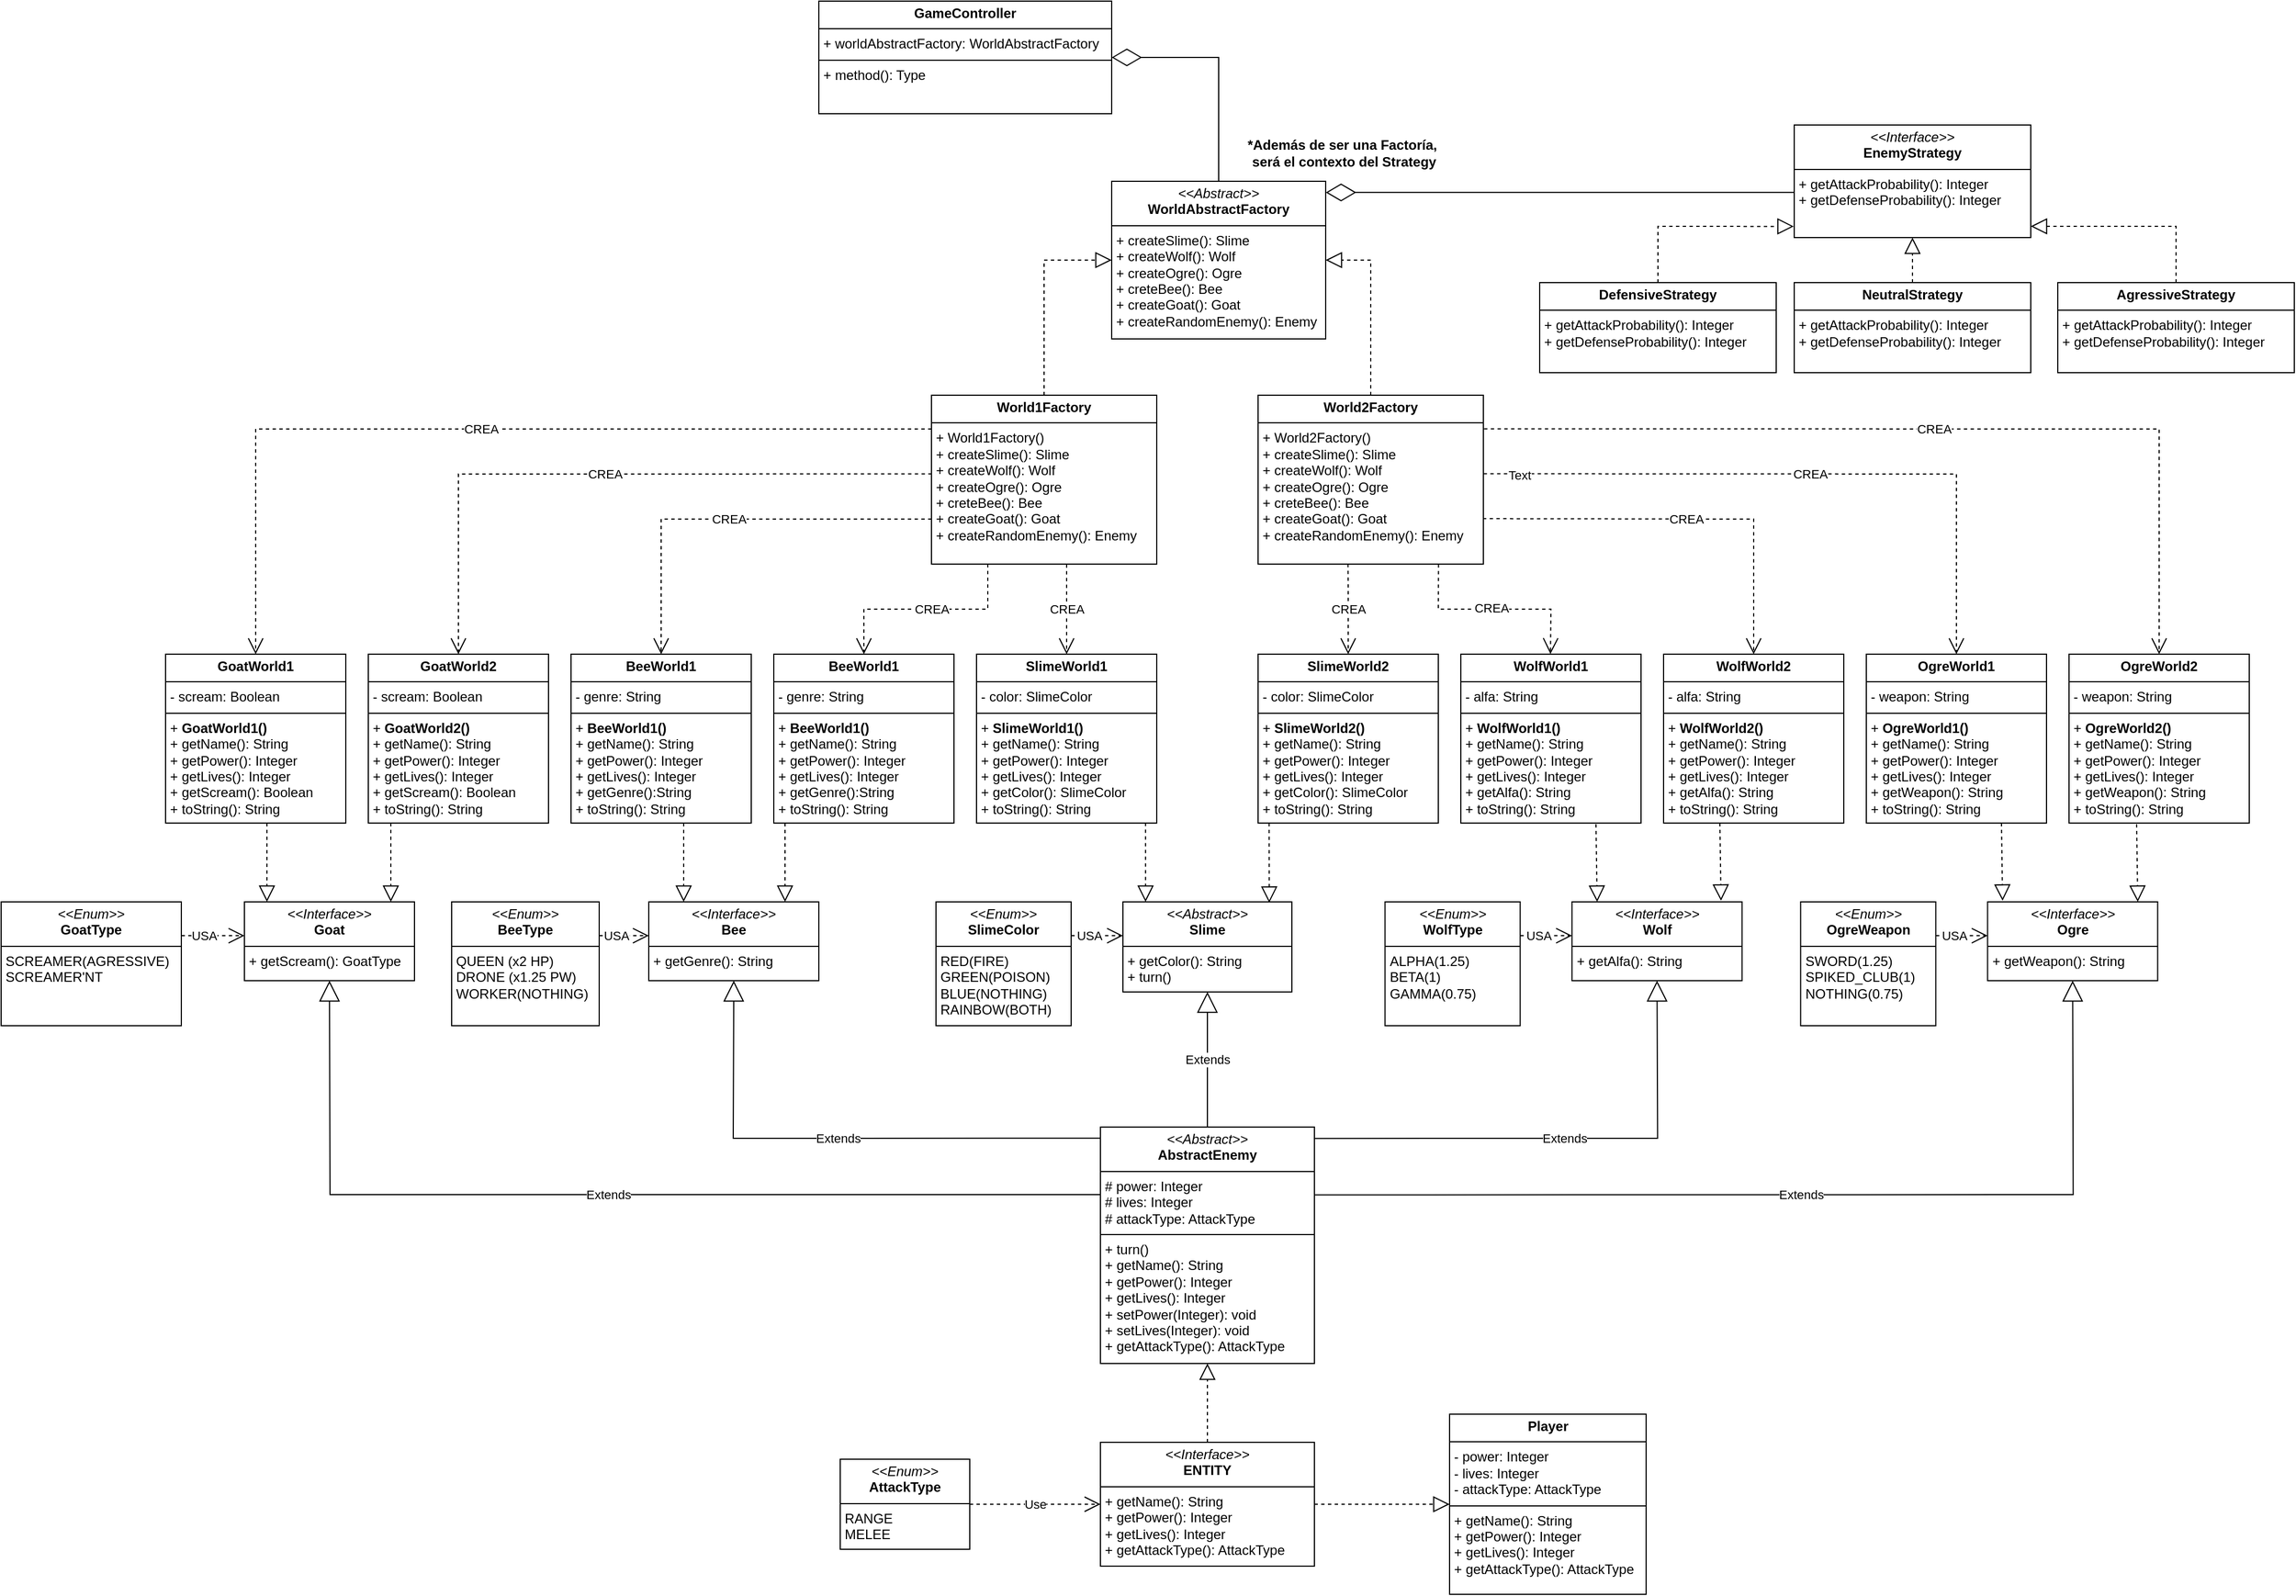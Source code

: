 <mxfile version="24.2.7" type="device">
  <diagram id="C5RBs43oDa-KdzZeNtuy" name="Page-1">
    <mxGraphModel dx="3217" dy="1287" grid="1" gridSize="10" guides="1" tooltips="1" connect="1" arrows="1" fold="1" page="1" pageScale="1" pageWidth="827" pageHeight="1169" background="#ffffff" math="0" shadow="0">
      <root>
        <mxCell id="WIyWlLk6GJQsqaUBKTNV-0" />
        <mxCell id="WIyWlLk6GJQsqaUBKTNV-1" parent="WIyWlLk6GJQsqaUBKTNV-0" />
        <mxCell id="h7VzVAKM7qoOcqU1yWMS-0" value="&lt;p style=&quot;margin:0px;margin-top:4px;text-align:center;&quot;&gt;&lt;b&gt;GameController&lt;/b&gt;&lt;/p&gt;&lt;hr size=&quot;1&quot; style=&quot;border-style:solid;&quot;&gt;&lt;p style=&quot;margin:0px;margin-left:4px;&quot;&gt;+ worldAbstractFactory: WorldAbstractFactory&lt;/p&gt;&lt;hr size=&quot;1&quot; style=&quot;border-style:solid;&quot;&gt;&lt;p style=&quot;margin:0px;margin-left:4px;&quot;&gt;+ method(): Type&lt;/p&gt;" style="verticalAlign=top;align=left;overflow=fill;html=1;whiteSpace=wrap;rounded=0;" parent="WIyWlLk6GJQsqaUBKTNV-1" vertex="1">
          <mxGeometry x="-74" y="110" width="260" height="100" as="geometry" />
        </mxCell>
        <mxCell id="h7VzVAKM7qoOcqU1yWMS-2" value="&lt;p style=&quot;margin:0px;margin-top:4px;text-align:center;&quot;&gt;&lt;i&gt;&amp;lt;&amp;lt;Abstract&amp;gt;&amp;gt;&lt;/i&gt;&lt;br&gt;&lt;b&gt;WorldAbstractFactory&lt;/b&gt;&lt;/p&gt;&lt;hr size=&quot;1&quot; style=&quot;border-style:solid;&quot;&gt;&lt;p style=&quot;margin:0px;margin-left:4px;&quot;&gt;&lt;/p&gt;&lt;p style=&quot;margin: 0px 0px 0px 4px;&quot;&gt;+ createSlime(): Slime&lt;/p&gt;&lt;p style=&quot;margin: 0px 0px 0px 4px;&quot;&gt;+ createWolf(): Wolf&lt;/p&gt;&lt;p style=&quot;margin: 0px 0px 0px 4px;&quot;&gt;+ createOgre(): Ogre&lt;/p&gt;&lt;p style=&quot;margin: 0px 0px 0px 4px;&quot;&gt;+ creteBee(): Bee&lt;/p&gt;&lt;p style=&quot;margin: 0px 0px 0px 4px;&quot;&gt;+ createGoat(): Goat&lt;br&gt;&lt;/p&gt;&lt;p style=&quot;margin: 0px 0px 0px 4px;&quot;&gt;+ createRandomEnemy(): Enemy&lt;/p&gt;" style="verticalAlign=top;align=left;overflow=fill;html=1;whiteSpace=wrap;rounded=0;" parent="WIyWlLk6GJQsqaUBKTNV-1" vertex="1">
          <mxGeometry x="186" y="270" width="190" height="140" as="geometry" />
        </mxCell>
        <mxCell id="h7VzVAKM7qoOcqU1yWMS-4" value="" style="endArrow=diamondThin;endFill=0;endSize=24;html=1;rounded=0;entryX=1;entryY=0.5;entryDx=0;entryDy=0;exitX=0.5;exitY=0;exitDx=0;exitDy=0;" parent="WIyWlLk6GJQsqaUBKTNV-1" source="h7VzVAKM7qoOcqU1yWMS-2" target="h7VzVAKM7qoOcqU1yWMS-0" edge="1">
          <mxGeometry width="160" relative="1" as="geometry">
            <mxPoint x="296" y="280" as="sourcePoint" />
            <mxPoint x="385" y="180" as="targetPoint" />
            <Array as="points">
              <mxPoint x="281" y="160" />
            </Array>
          </mxGeometry>
        </mxCell>
        <mxCell id="h7VzVAKM7qoOcqU1yWMS-5" value="&lt;p style=&quot;margin:0px;margin-top:4px;text-align:center;&quot;&gt;&lt;b&gt;World1Factory&lt;/b&gt;&lt;/p&gt;&lt;hr size=&quot;1&quot; style=&quot;border-style:solid;&quot;&gt;&lt;p style=&quot;margin:0px;margin-left:4px;&quot;&gt;&lt;/p&gt;&lt;p style=&quot;margin:0px;margin-left:4px;&quot;&gt;+ World1Factory()&lt;br&gt;&lt;/p&gt;&lt;p style=&quot;margin:0px;margin-left:4px;&quot;&gt;+ createSlime(): Slime&lt;/p&gt;&lt;p style=&quot;margin:0px;margin-left:4px;&quot;&gt;+ createWolf(): Wolf&lt;/p&gt;&lt;p style=&quot;margin:0px;margin-left:4px;&quot;&gt;+ createOgre(): Ogre&lt;/p&gt;&lt;p style=&quot;margin:0px;margin-left:4px;&quot;&gt;+ creteBee(): Bee&lt;/p&gt;&lt;p style=&quot;margin:0px;margin-left:4px;&quot;&gt;+ createGoat(): Goat&lt;br&gt;&lt;/p&gt;&lt;p style=&quot;margin:0px;margin-left:4px;&quot;&gt;+ createRandomEnemy(): Enemy&lt;/p&gt;" style="verticalAlign=top;align=left;overflow=fill;html=1;whiteSpace=wrap;rounded=0;" parent="WIyWlLk6GJQsqaUBKTNV-1" vertex="1">
          <mxGeometry x="26" y="460" width="200" height="150" as="geometry" />
        </mxCell>
        <mxCell id="h7VzVAKM7qoOcqU1yWMS-7" value="" style="endArrow=block;dashed=1;endFill=0;endSize=12;html=1;rounded=0;entryX=0;entryY=0.5;entryDx=0;entryDy=0;exitX=0.5;exitY=0;exitDx=0;exitDy=0;" parent="WIyWlLk6GJQsqaUBKTNV-1" source="h7VzVAKM7qoOcqU1yWMS-5" target="h7VzVAKM7qoOcqU1yWMS-2" edge="1">
          <mxGeometry width="160" relative="1" as="geometry">
            <mxPoint x="126" y="430" as="sourcePoint" />
            <mxPoint x="166" y="460" as="targetPoint" />
            <Array as="points">
              <mxPoint x="126" y="340" />
            </Array>
          </mxGeometry>
        </mxCell>
        <mxCell id="h7VzVAKM7qoOcqU1yWMS-8" value="" style="endArrow=block;dashed=1;endFill=0;endSize=12;html=1;rounded=0;entryX=1;entryY=0.5;entryDx=0;entryDy=0;exitX=0.5;exitY=0;exitDx=0;exitDy=0;" parent="WIyWlLk6GJQsqaUBKTNV-1" source="h7VzVAKM7qoOcqU1yWMS-9" target="h7VzVAKM7qoOcqU1yWMS-2" edge="1">
          <mxGeometry width="160" relative="1" as="geometry">
            <mxPoint x="416" y="430" as="sourcePoint" />
            <mxPoint x="466" y="330" as="targetPoint" />
            <Array as="points">
              <mxPoint x="416" y="340" />
            </Array>
          </mxGeometry>
        </mxCell>
        <mxCell id="h7VzVAKM7qoOcqU1yWMS-9" value="&lt;p style=&quot;margin:0px;margin-top:4px;text-align:center;&quot;&gt;&lt;b&gt;World2Factory&lt;/b&gt;&lt;/p&gt;&lt;hr size=&quot;1&quot; style=&quot;border-style:solid;&quot;&gt;&lt;p style=&quot;margin:0px;margin-left:4px;&quot;&gt;&lt;/p&gt;&lt;p style=&quot;margin:0px;margin-left:4px;&quot;&gt;+ World2Factory()&lt;br&gt;&lt;/p&gt;&lt;p style=&quot;margin:0px;margin-left:4px;&quot;&gt;+ createSlime(): Slime&lt;/p&gt;&lt;p style=&quot;margin:0px;margin-left:4px;&quot;&gt;+ createWolf(): Wolf&lt;/p&gt;&lt;p style=&quot;margin:0px;margin-left:4px;&quot;&gt;+ createOgre(): Ogre&lt;/p&gt;&lt;p style=&quot;margin:0px;margin-left:4px;&quot;&gt;+ creteBee(): Bee&lt;/p&gt;&lt;p style=&quot;margin:0px;margin-left:4px;&quot;&gt;+ createGoat(): Goat&lt;br&gt;&lt;/p&gt;&lt;p style=&quot;margin:0px;margin-left:4px;&quot;&gt;+ createRandomEnemy(): Enemy&lt;/p&gt;" style="verticalAlign=top;align=left;overflow=fill;html=1;whiteSpace=wrap;rounded=0;" parent="WIyWlLk6GJQsqaUBKTNV-1" vertex="1">
          <mxGeometry x="316" y="460" width="200" height="150" as="geometry" />
        </mxCell>
        <mxCell id="h7VzVAKM7qoOcqU1yWMS-10" value="" style="endArrow=open;endSize=12;dashed=1;html=1;rounded=0;exitX=0.6;exitY=1.002;exitDx=0;exitDy=0;entryX=0.5;entryY=0;entryDx=0;entryDy=0;exitPerimeter=0;" parent="WIyWlLk6GJQsqaUBKTNV-1" source="h7VzVAKM7qoOcqU1yWMS-5" target="h7VzVAKM7qoOcqU1yWMS-25" edge="1">
          <mxGeometry width="160" relative="1" as="geometry">
            <mxPoint x="140" y="700" as="sourcePoint" />
            <mxPoint x="186.0" y="700" as="targetPoint" />
            <Array as="points">
              <mxPoint x="146" y="650" />
              <mxPoint x="146" y="670" />
            </Array>
          </mxGeometry>
        </mxCell>
        <mxCell id="h7VzVAKM7qoOcqU1yWMS-45" value="CREA" style="edgeLabel;html=1;align=center;verticalAlign=middle;resizable=0;points=[];rounded=0;" parent="h7VzVAKM7qoOcqU1yWMS-10" vertex="1" connectable="0">
          <mxGeometry x="-0.038" y="1" relative="1" as="geometry">
            <mxPoint x="-1" y="1" as="offset" />
          </mxGeometry>
        </mxCell>
        <mxCell id="h7VzVAKM7qoOcqU1yWMS-11" value="*Además de ser una Factoría,&amp;nbsp;&lt;div&gt;será el contexto del Strategy&lt;/div&gt;" style="text;align=center;fontStyle=1;verticalAlign=middle;spacingLeft=3;spacingRight=3;strokeColor=none;rotatable=0;points=[[0,0.5],[1,0.5]];portConstraint=eastwest;html=1;rounded=0;" parent="WIyWlLk6GJQsqaUBKTNV-1" vertex="1">
          <mxGeometry x="327" y="230" width="130" height="30" as="geometry" />
        </mxCell>
        <mxCell id="h7VzVAKM7qoOcqU1yWMS-12" value="" style="endArrow=open;endSize=12;dashed=1;html=1;rounded=0;exitX=0.399;exitY=0.999;exitDx=0;exitDy=0;entryX=0.5;entryY=0;entryDx=0;entryDy=0;exitPerimeter=0;" parent="WIyWlLk6GJQsqaUBKTNV-1" source="h7VzVAKM7qoOcqU1yWMS-9" target="h7VzVAKM7qoOcqU1yWMS-26" edge="1">
          <mxGeometry width="160" relative="1" as="geometry">
            <mxPoint x="436" y="640" as="sourcePoint" />
            <mxPoint x="376.0" y="700" as="targetPoint" />
            <Array as="points">
              <mxPoint x="396" y="630" />
              <mxPoint x="396" y="650" />
            </Array>
          </mxGeometry>
        </mxCell>
        <mxCell id="RkuZWBZad0J67WNa_hbr-6" value="CREA" style="edgeLabel;html=1;align=center;verticalAlign=middle;resizable=0;points=[];rounded=0;" parent="h7VzVAKM7qoOcqU1yWMS-12" vertex="1" connectable="0">
          <mxGeometry x="-0.447" y="-1" relative="1" as="geometry">
            <mxPoint x="1" y="18" as="offset" />
          </mxGeometry>
        </mxCell>
        <mxCell id="h7VzVAKM7qoOcqU1yWMS-18" value="&lt;p style=&quot;margin:0px;margin-top:4px;text-align:center;&quot;&gt;&lt;i&gt;&amp;lt;&amp;lt;Abstract&amp;gt;&amp;gt;&lt;/i&gt;&lt;br&gt;&lt;b&gt;Slime&lt;/b&gt;&lt;/p&gt;&lt;hr size=&quot;1&quot; style=&quot;border-style:solid;&quot;&gt;&lt;p style=&quot;margin:0px;margin-left:4px;&quot;&gt;&lt;/p&gt;&lt;p style=&quot;margin:0px;margin-left:4px;&quot;&gt;+ getColor(): String&lt;/p&gt;&lt;p style=&quot;margin:0px;margin-left:4px;&quot;&gt;+ turn()&lt;/p&gt;" style="verticalAlign=top;align=left;overflow=fill;html=1;whiteSpace=wrap;rounded=0;" parent="WIyWlLk6GJQsqaUBKTNV-1" vertex="1">
          <mxGeometry x="196" y="910" width="150" height="80" as="geometry" />
        </mxCell>
        <mxCell id="h7VzVAKM7qoOcqU1yWMS-19" value="&lt;p style=&quot;margin:0px;margin-top:4px;text-align:center;&quot;&gt;&lt;i&gt;&amp;lt;&amp;lt;Interface&amp;gt;&amp;gt;&lt;/i&gt;&lt;br&gt;&lt;b&gt;Wolf&lt;/b&gt;&lt;/p&gt;&lt;hr size=&quot;1&quot; style=&quot;border-style:solid;&quot;&gt;&lt;p style=&quot;margin:0px;margin-left:4px;&quot;&gt;&lt;/p&gt;&lt;p style=&quot;margin:0px;margin-left:4px;&quot;&gt;+ getAlfa(): String&lt;/p&gt;" style="verticalAlign=top;align=left;overflow=fill;html=1;whiteSpace=wrap;rounded=0;" parent="WIyWlLk6GJQsqaUBKTNV-1" vertex="1">
          <mxGeometry x="594.69" y="910" width="151" height="70" as="geometry" />
        </mxCell>
        <mxCell id="h7VzVAKM7qoOcqU1yWMS-20" value="&lt;p style=&quot;margin:0px;margin-top:4px;text-align:center;&quot;&gt;&lt;i&gt;&amp;lt;&amp;lt;Interface&amp;gt;&amp;gt;&lt;/i&gt;&lt;br&gt;&lt;b&gt;Ogre&lt;/b&gt;&lt;/p&gt;&lt;hr size=&quot;1&quot; style=&quot;border-style:solid;&quot;&gt;&lt;p style=&quot;margin:0px;margin-left:4px;&quot;&gt;&lt;/p&gt;&lt;p style=&quot;margin:0px;margin-left:4px;&quot;&gt;+ getWeapon(): String&lt;/p&gt;" style="verticalAlign=top;align=left;overflow=fill;html=1;whiteSpace=wrap;rounded=0;" parent="WIyWlLk6GJQsqaUBKTNV-1" vertex="1">
          <mxGeometry x="963.69" y="910" width="151" height="70" as="geometry" />
        </mxCell>
        <mxCell id="h7VzVAKM7qoOcqU1yWMS-21" value="&lt;p style=&quot;margin:0px;margin-top:4px;text-align:center;&quot;&gt;&lt;i&gt;&amp;lt;&amp;lt;Interface&amp;gt;&amp;gt;&lt;/i&gt;&lt;br&gt;&lt;b&gt;Bee&lt;/b&gt;&lt;/p&gt;&lt;hr size=&quot;1&quot; style=&quot;border-style:solid;&quot;&gt;&lt;p style=&quot;margin:0px;margin-left:4px;&quot;&gt;&lt;/p&gt;&lt;p style=&quot;margin:0px;margin-left:4px;&quot;&gt;+ getGenre(): String&lt;/p&gt;" style="verticalAlign=top;align=left;overflow=fill;html=1;whiteSpace=wrap;rounded=0;" parent="WIyWlLk6GJQsqaUBKTNV-1" vertex="1">
          <mxGeometry x="-225" y="910" width="151" height="70" as="geometry" />
        </mxCell>
        <mxCell id="h7VzVAKM7qoOcqU1yWMS-22" value="&lt;p style=&quot;margin:0px;margin-top:4px;text-align:center;&quot;&gt;&lt;i&gt;&amp;lt;&amp;lt;Interface&amp;gt;&amp;gt;&lt;/i&gt;&lt;br&gt;&lt;b&gt;Goat&lt;/b&gt;&lt;/p&gt;&lt;hr size=&quot;1&quot; style=&quot;border-style:solid;&quot;&gt;&lt;p style=&quot;margin:0px;margin-left:4px;&quot;&gt;&lt;/p&gt;&lt;p style=&quot;margin:0px;margin-left:4px;&quot;&gt;+ getScream(): GoatType&lt;/p&gt;" style="verticalAlign=top;align=left;overflow=fill;html=1;whiteSpace=wrap;rounded=0;" parent="WIyWlLk6GJQsqaUBKTNV-1" vertex="1">
          <mxGeometry x="-584" y="910" width="151" height="70" as="geometry" />
        </mxCell>
        <mxCell id="h7VzVAKM7qoOcqU1yWMS-25" value="&lt;p style=&quot;margin:0px;margin-top:4px;text-align:center;&quot;&gt;&lt;b&gt;SlimeWorld1&lt;/b&gt;&lt;/p&gt;&lt;hr size=&quot;1&quot; style=&quot;border-style:solid;&quot;&gt;&lt;p style=&quot;margin:0px;margin-left:4px;&quot;&gt;- color: SlimeColor&lt;/p&gt;&lt;hr size=&quot;1&quot; style=&quot;border-style:solid;&quot;&gt;&lt;p style=&quot;margin:0px;margin-left:4px;&quot;&gt;+&amp;nbsp;&lt;b style=&quot;background-color: initial; text-align: center;&quot;&gt;SlimeWorld1()&lt;/b&gt;&lt;/p&gt;&lt;p style=&quot;margin:0px;margin-left:4px;&quot;&gt;+ getName(): String&lt;/p&gt;&lt;p style=&quot;margin:0px;margin-left:4px;&quot;&gt;+ getPower(): Integer&lt;/p&gt;&lt;p style=&quot;margin:0px;margin-left:4px;&quot;&gt;+ getLives(): Integer&lt;/p&gt;&lt;p style=&quot;margin:0px;margin-left:4px;&quot;&gt;+ getColor(): SlimeColor&lt;/p&gt;&lt;p style=&quot;margin:0px;margin-left:4px;&quot;&gt;+ toString(): String&lt;/p&gt;" style="verticalAlign=top;align=left;overflow=fill;html=1;whiteSpace=wrap;rounded=0;" parent="WIyWlLk6GJQsqaUBKTNV-1" vertex="1">
          <mxGeometry x="66" y="690" width="160" height="150" as="geometry" />
        </mxCell>
        <mxCell id="h7VzVAKM7qoOcqU1yWMS-26" value="&lt;p style=&quot;margin:0px;margin-top:4px;text-align:center;&quot;&gt;&lt;b&gt;SlimeWorld2&lt;/b&gt;&lt;/p&gt;&lt;hr size=&quot;1&quot; style=&quot;border-style:solid;&quot;&gt;&lt;p style=&quot;margin:0px;margin-left:4px;&quot;&gt;- color: SlimeColor&lt;/p&gt;&lt;hr size=&quot;1&quot; style=&quot;border-style:solid;&quot;&gt;&lt;p style=&quot;margin:0px;margin-left:4px;&quot;&gt;+&amp;nbsp;&lt;b style=&quot;background-color: initial; text-align: center;&quot;&gt;SlimeWorld2()&lt;/b&gt;&lt;/p&gt;&lt;p style=&quot;margin:0px;margin-left:4px;&quot;&gt;+ getName(): String&lt;/p&gt;&lt;p style=&quot;margin:0px;margin-left:4px;&quot;&gt;+ getPower(): Integer&lt;/p&gt;&lt;p style=&quot;margin:0px;margin-left:4px;&quot;&gt;+ getLives(): Integer&lt;/p&gt;&lt;p style=&quot;margin:0px;margin-left:4px;&quot;&gt;+ getColor(): SlimeColor&lt;/p&gt;&lt;p style=&quot;margin:0px;margin-left:4px;&quot;&gt;+ toString(): String&lt;/p&gt;" style="verticalAlign=top;align=left;overflow=fill;html=1;whiteSpace=wrap;rounded=0;" parent="WIyWlLk6GJQsqaUBKTNV-1" vertex="1">
          <mxGeometry x="316" y="690" width="160" height="150" as="geometry" />
        </mxCell>
        <mxCell id="h7VzVAKM7qoOcqU1yWMS-30" value="&lt;p style=&quot;margin:0px;margin-top:4px;text-align:center;&quot;&gt;&lt;i&gt;&amp;lt;&amp;lt;Enum&amp;gt;&amp;gt;&lt;/i&gt;&lt;br&gt;&lt;b&gt;SlimeColor&lt;/b&gt;&lt;/p&gt;&lt;hr size=&quot;1&quot; style=&quot;border-style:solid;&quot;&gt;&lt;p style=&quot;margin:0px;margin-left:4px;&quot;&gt;RED(FIRE)&lt;/p&gt;&lt;p style=&quot;margin:0px;margin-left:4px;&quot;&gt;GREEN(POISON)&lt;/p&gt;&lt;p style=&quot;margin:0px;margin-left:4px;&quot;&gt;BLUE(NOTHING)&lt;/p&gt;&lt;p style=&quot;margin:0px;margin-left:4px;&quot;&gt;RAINBOW(BOTH)&lt;/p&gt;" style="verticalAlign=top;align=left;overflow=fill;html=1;whiteSpace=wrap;rounded=0;" parent="WIyWlLk6GJQsqaUBKTNV-1" vertex="1">
          <mxGeometry x="30" y="910" width="120" height="110" as="geometry" />
        </mxCell>
        <mxCell id="h7VzVAKM7qoOcqU1yWMS-31" value="&lt;p style=&quot;margin:0px;margin-top:4px;text-align:center;&quot;&gt;&lt;i&gt;&amp;lt;&amp;lt;Interface&amp;gt;&amp;gt;&lt;/i&gt;&lt;br&gt;&lt;b&gt;EnemyStrategy&lt;/b&gt;&lt;/p&gt;&lt;hr size=&quot;1&quot; style=&quot;border-style:solid;&quot;&gt;&lt;p style=&quot;margin:0px;margin-left:4px;&quot;&gt;&lt;span style=&quot;background-color: initial;&quot;&gt;+ getAttackProbability(): Integer&lt;/span&gt;&lt;/p&gt;&lt;p style=&quot;margin:0px;margin-left:4px;&quot;&gt;&lt;span style=&quot;background-color: initial;&quot;&gt;+ getDefenseProbability(): Integer&lt;/span&gt;&lt;/p&gt;" style="verticalAlign=top;align=left;overflow=fill;html=1;whiteSpace=wrap;rounded=0;" parent="WIyWlLk6GJQsqaUBKTNV-1" vertex="1">
          <mxGeometry x="792" y="220" width="210" height="100" as="geometry" />
        </mxCell>
        <mxCell id="h7VzVAKM7qoOcqU1yWMS-32" value="" style="endArrow=diamondThin;endFill=0;endSize=24;html=1;rounded=0;exitX=-0.002;exitY=0.599;exitDx=0;exitDy=0;entryX=1.001;entryY=0.071;entryDx=0;entryDy=0;entryPerimeter=0;exitPerimeter=0;" parent="WIyWlLk6GJQsqaUBKTNV-1" source="h7VzVAKM7qoOcqU1yWMS-31" target="h7VzVAKM7qoOcqU1yWMS-2" edge="1">
          <mxGeometry width="160" relative="1" as="geometry">
            <mxPoint x="6" y="460" as="sourcePoint" />
            <mxPoint x="456" y="300" as="targetPoint" />
          </mxGeometry>
        </mxCell>
        <mxCell id="h7VzVAKM7qoOcqU1yWMS-33" value="&lt;p style=&quot;margin:0px;margin-top:4px;text-align:center;&quot;&gt;&lt;b&gt;DefensiveStrategy&lt;/b&gt;&lt;/p&gt;&lt;hr size=&quot;1&quot; style=&quot;border-style:solid;&quot;&gt;&lt;p style=&quot;margin: 0px 0px 0px 4px;&quot;&gt;&lt;span style=&quot;background-color: initial;&quot;&gt;+ getAttackProbability(): Integer&lt;/span&gt;&lt;/p&gt;&lt;p style=&quot;margin: 0px 0px 0px 4px;&quot;&gt;&lt;span style=&quot;background-color: initial;&quot;&gt;+ getDefenseProbability(): Integer&lt;/span&gt;&lt;/p&gt;" style="verticalAlign=top;align=left;overflow=fill;html=1;whiteSpace=wrap;rounded=0;" parent="WIyWlLk6GJQsqaUBKTNV-1" vertex="1">
          <mxGeometry x="566" y="360" width="210" height="80" as="geometry" />
        </mxCell>
        <mxCell id="h7VzVAKM7qoOcqU1yWMS-34" value="&lt;p style=&quot;margin:0px;margin-top:4px;text-align:center;&quot;&gt;&lt;b&gt;NeutralStrategy&lt;/b&gt;&lt;/p&gt;&lt;hr size=&quot;1&quot; style=&quot;border-style:solid;&quot;&gt;&lt;p style=&quot;margin: 0px 0px 0px 4px;&quot;&gt;&lt;span style=&quot;background-color: initial;&quot;&gt;+ getAttackProbability(): Integer&lt;/span&gt;&lt;/p&gt;&lt;p style=&quot;margin: 0px 0px 0px 4px;&quot;&gt;&lt;span style=&quot;background-color: initial;&quot;&gt;+ getDefenseProbability(): Integer&lt;/span&gt;&lt;/p&gt;" style="verticalAlign=top;align=left;overflow=fill;html=1;whiteSpace=wrap;rounded=0;" parent="WIyWlLk6GJQsqaUBKTNV-1" vertex="1">
          <mxGeometry x="792" y="360" width="210" height="80" as="geometry" />
        </mxCell>
        <mxCell id="h7VzVAKM7qoOcqU1yWMS-35" value="&lt;p style=&quot;margin:0px;margin-top:4px;text-align:center;&quot;&gt;&lt;b&gt;AgressiveStrategy&lt;/b&gt;&lt;/p&gt;&lt;hr size=&quot;1&quot; style=&quot;border-style:solid;&quot;&gt;&lt;p style=&quot;margin: 0px 0px 0px 4px;&quot;&gt;&lt;span style=&quot;background-color: initial;&quot;&gt;+ getAttackProbability(): Integer&lt;/span&gt;&lt;/p&gt;&lt;p style=&quot;margin: 0px 0px 0px 4px;&quot;&gt;&lt;span style=&quot;background-color: initial;&quot;&gt;+ getDefenseProbability(): Integer&lt;/span&gt;&lt;/p&gt;" style="verticalAlign=top;align=left;overflow=fill;html=1;whiteSpace=wrap;rounded=0;" parent="WIyWlLk6GJQsqaUBKTNV-1" vertex="1">
          <mxGeometry x="1026" y="360" width="210" height="80" as="geometry" />
        </mxCell>
        <mxCell id="h7VzVAKM7qoOcqU1yWMS-36" value="" style="endArrow=block;dashed=1;endFill=0;endSize=12;html=1;rounded=0;entryX=-0.002;entryY=0.901;entryDx=0;entryDy=0;exitX=0.5;exitY=0;exitDx=0;exitDy=0;entryPerimeter=0;" parent="WIyWlLk6GJQsqaUBKTNV-1" source="h7VzVAKM7qoOcqU1yWMS-33" target="h7VzVAKM7qoOcqU1yWMS-31" edge="1">
          <mxGeometry width="160" relative="1" as="geometry">
            <mxPoint x="456" y="500" as="sourcePoint" />
            <mxPoint x="616" y="500" as="targetPoint" />
            <Array as="points">
              <mxPoint x="671" y="310" />
            </Array>
          </mxGeometry>
        </mxCell>
        <mxCell id="h7VzVAKM7qoOcqU1yWMS-37" value="" style="endArrow=block;dashed=1;endFill=0;endSize=12;html=1;rounded=0;entryX=1;entryY=0.9;entryDx=0;entryDy=0;exitX=0.5;exitY=0;exitDx=0;exitDy=0;entryPerimeter=0;" parent="WIyWlLk6GJQsqaUBKTNV-1" source="h7VzVAKM7qoOcqU1yWMS-35" target="h7VzVAKM7qoOcqU1yWMS-31" edge="1">
          <mxGeometry width="160" relative="1" as="geometry">
            <mxPoint x="1111" y="360" as="sourcePoint" />
            <mxPoint x="1216" y="270" as="targetPoint" />
            <Array as="points">
              <mxPoint x="1131" y="310" />
            </Array>
          </mxGeometry>
        </mxCell>
        <mxCell id="h7VzVAKM7qoOcqU1yWMS-38" value="" style="endArrow=block;dashed=1;endFill=0;endSize=12;html=1;rounded=0;exitX=0.5;exitY=0;exitDx=0;exitDy=0;entryX=0.5;entryY=1;entryDx=0;entryDy=0;" parent="WIyWlLk6GJQsqaUBKTNV-1" source="h7VzVAKM7qoOcqU1yWMS-34" target="h7VzVAKM7qoOcqU1yWMS-31" edge="1">
          <mxGeometry width="160" relative="1" as="geometry">
            <mxPoint x="546" y="600" as="sourcePoint" />
            <mxPoint x="896" y="320" as="targetPoint" />
          </mxGeometry>
        </mxCell>
        <mxCell id="h7VzVAKM7qoOcqU1yWMS-39" value="&lt;p style=&quot;margin:0px;margin-top:4px;text-align:center;&quot;&gt;&lt;i&gt;&amp;lt;&amp;lt;Enum&amp;gt;&amp;gt;&lt;/i&gt;&lt;br&gt;&lt;b&gt;AttackType&lt;/b&gt;&lt;/p&gt;&lt;hr size=&quot;1&quot; style=&quot;border-style:solid;&quot;&gt;&lt;p style=&quot;margin:0px;margin-left:4px;&quot;&gt;RANGE&lt;/p&gt;&lt;p style=&quot;margin:0px;margin-left:4px;&quot;&gt;MELEE&lt;/p&gt;" style="verticalAlign=top;align=left;overflow=fill;html=1;whiteSpace=wrap;rounded=0;" parent="WIyWlLk6GJQsqaUBKTNV-1" vertex="1">
          <mxGeometry x="-55" y="1405" width="115" height="80" as="geometry" />
        </mxCell>
        <mxCell id="h7VzVAKM7qoOcqU1yWMS-40" value="&lt;p style=&quot;margin:0px;margin-top:4px;text-align:center;&quot;&gt;&lt;i&gt;&amp;lt;&amp;lt;Abstract&amp;gt;&amp;gt;&lt;/i&gt;&lt;br&gt;&lt;b&gt;AbstractEnemy&lt;/b&gt;&lt;/p&gt;&lt;hr size=&quot;1&quot; style=&quot;border-style:solid;&quot;&gt;&lt;p style=&quot;margin:0px;margin-left:4px;&quot;&gt;# power: Integer&lt;/p&gt;&lt;p style=&quot;margin:0px;margin-left:4px;&quot;&gt;# lives: Integer&lt;/p&gt;&lt;p style=&quot;margin:0px;margin-left:4px;&quot;&gt;# attackType: AttackType&lt;/p&gt;&lt;hr size=&quot;1&quot; style=&quot;border-style:solid;&quot;&gt;&lt;p style=&quot;margin: 0px 0px 0px 4px;&quot;&gt;+ turn()&lt;/p&gt;&lt;p style=&quot;margin: 0px 0px 0px 4px;&quot;&gt;+ getName(): String&lt;/p&gt;&lt;p style=&quot;margin: 0px 0px 0px 4px;&quot;&gt;+ getPower(): Integer&lt;/p&gt;&lt;p style=&quot;margin: 0px 0px 0px 4px;&quot;&gt;+ getLives(): Integer&lt;/p&gt;&lt;p style=&quot;margin: 0px 0px 0px 4px;&quot;&gt;+ setPower(Integer): void&lt;br&gt;&lt;/p&gt;&lt;p style=&quot;margin: 0px 0px 0px 4px;&quot;&gt;+ setLives(Integer): void&lt;br&gt;&lt;/p&gt;&lt;p style=&quot;margin: 0px 0px 0px 4px;&quot;&gt;&lt;span style=&quot;background-color: initial;&quot;&gt;+ getAttackType(): AttackType&lt;/span&gt;&lt;br&gt;&lt;/p&gt;" style="verticalAlign=top;align=left;overflow=fill;html=1;whiteSpace=wrap;rounded=0;" parent="WIyWlLk6GJQsqaUBKTNV-1" vertex="1">
          <mxGeometry x="176" y="1110" width="190" height="210" as="geometry" />
        </mxCell>
        <mxCell id="h7VzVAKM7qoOcqU1yWMS-49" value="&lt;p style=&quot;margin:0px;margin-top:4px;text-align:center;&quot;&gt;&lt;i&gt;&amp;lt;&amp;lt;Interface&amp;gt;&amp;gt;&lt;/i&gt;&lt;br&gt;&lt;b&gt;ENTITY&lt;/b&gt;&lt;/p&gt;&lt;hr size=&quot;1&quot; style=&quot;border-style:solid;&quot;&gt;&lt;p style=&quot;margin: 0px 0px 0px 4px;&quot;&gt;+ getName(): String&lt;/p&gt;&lt;p style=&quot;margin: 0px 0px 0px 4px;&quot;&gt;+ getPower(): Integer&lt;/p&gt;&lt;p style=&quot;margin: 0px 0px 0px 4px;&quot;&gt;+ getLives(): Integer&lt;/p&gt;&lt;p style=&quot;margin: 0px 0px 0px 4px;&quot;&gt;+ getAttackType(): AttackType&lt;/p&gt;" style="verticalAlign=top;align=left;overflow=fill;html=1;whiteSpace=wrap;rounded=0;" parent="WIyWlLk6GJQsqaUBKTNV-1" vertex="1">
          <mxGeometry x="176" y="1390" width="190" height="110" as="geometry" />
        </mxCell>
        <mxCell id="h7VzVAKM7qoOcqU1yWMS-50" value="Use" style="endArrow=open;endSize=12;dashed=1;html=1;rounded=0;entryX=0;entryY=0.5;entryDx=0;entryDy=0;exitX=1;exitY=0.5;exitDx=0;exitDy=0;" parent="WIyWlLk6GJQsqaUBKTNV-1" source="h7VzVAKM7qoOcqU1yWMS-39" target="h7VzVAKM7qoOcqU1yWMS-49" edge="1">
          <mxGeometry width="160" relative="1" as="geometry">
            <mxPoint x="-123" y="1580" as="sourcePoint" />
            <mxPoint x="37" y="1580" as="targetPoint" />
          </mxGeometry>
        </mxCell>
        <mxCell id="h7VzVAKM7qoOcqU1yWMS-51" value="" style="endArrow=block;dashed=1;endFill=0;endSize=12;html=1;rounded=0;entryX=0.5;entryY=1;entryDx=0;entryDy=0;exitX=0.5;exitY=0;exitDx=0;exitDy=0;" parent="WIyWlLk6GJQsqaUBKTNV-1" source="h7VzVAKM7qoOcqU1yWMS-49" target="h7VzVAKM7qoOcqU1yWMS-40" edge="1">
          <mxGeometry width="160" relative="1" as="geometry">
            <mxPoint x="147" y="1320" as="sourcePoint" />
            <mxPoint x="157" y="1390" as="targetPoint" />
          </mxGeometry>
        </mxCell>
        <mxCell id="h7VzVAKM7qoOcqU1yWMS-52" value="&lt;p style=&quot;margin:0px;margin-top:4px;text-align:center;&quot;&gt;&lt;b&gt;Player&lt;/b&gt;&lt;/p&gt;&lt;hr size=&quot;1&quot; style=&quot;border-style:solid;&quot;&gt;&lt;p style=&quot;margin: 0px 0px 0px 4px;&quot;&gt;- power: Integer&lt;/p&gt;&lt;p style=&quot;margin: 0px 0px 0px 4px;&quot;&gt;- lives: Integer&lt;/p&gt;&lt;p style=&quot;margin: 0px 0px 0px 4px;&quot;&gt;- attackType: AttackType&lt;/p&gt;&lt;hr style=&quot;border-style: solid;&quot; size=&quot;1&quot;&gt;&lt;p style=&quot;margin: 0px 0px 0px 4px;&quot;&gt;+ getName(): String&lt;/p&gt;&lt;p style=&quot;margin: 0px 0px 0px 4px;&quot;&gt;+ getPower(): Integer&lt;/p&gt;&lt;p style=&quot;margin: 0px 0px 0px 4px;&quot;&gt;+ getLives(): Integer&lt;/p&gt;&lt;p style=&quot;margin: 0px 0px 0px 4px;&quot;&gt;+ getAttackType(): AttackType&lt;/p&gt;" style="verticalAlign=top;align=left;overflow=fill;html=1;whiteSpace=wrap;rounded=0;" parent="WIyWlLk6GJQsqaUBKTNV-1" vertex="1">
          <mxGeometry x="486" y="1365" width="174.5" height="160" as="geometry" />
        </mxCell>
        <mxCell id="RkuZWBZad0J67WNa_hbr-7" value="&lt;p style=&quot;margin:0px;margin-top:4px;text-align:center;&quot;&gt;&lt;b&gt;BeeWorld1&lt;/b&gt;&lt;/p&gt;&lt;hr size=&quot;1&quot; style=&quot;border-style:solid;&quot;&gt;&lt;p style=&quot;margin:0px;margin-left:4px;&quot;&gt;- genre: String&lt;/p&gt;&lt;hr size=&quot;1&quot; style=&quot;border-style:solid;&quot;&gt;&lt;p style=&quot;margin:0px;margin-left:4px;&quot;&gt;+&amp;nbsp;&lt;b style=&quot;text-align: center;&quot;&gt;BeeWorld1&lt;/b&gt;&lt;b style=&quot;background-color: initial; text-align: center;&quot;&gt;()&lt;/b&gt;&lt;/p&gt;&lt;p style=&quot;margin:0px;margin-left:4px;&quot;&gt;+ getName(): String&lt;/p&gt;&lt;p style=&quot;margin:0px;margin-left:4px;&quot;&gt;+ getPower(): Integer&lt;/p&gt;&lt;p style=&quot;margin:0px;margin-left:4px;&quot;&gt;+ getLives(): Integer&lt;/p&gt;&lt;p style=&quot;margin:0px;margin-left:4px;&quot;&gt;+ getGenre():String&amp;nbsp;&lt;/p&gt;&lt;p style=&quot;margin:0px;margin-left:4px;&quot;&gt;+ toString(): String&lt;/p&gt;" style="verticalAlign=top;align=left;overflow=fill;html=1;whiteSpace=wrap;rounded=0;" parent="WIyWlLk6GJQsqaUBKTNV-1" vertex="1">
          <mxGeometry x="-294" y="690" width="160" height="150" as="geometry" />
        </mxCell>
        <mxCell id="RkuZWBZad0J67WNa_hbr-8" value="&lt;p style=&quot;margin:0px;margin-top:4px;text-align:center;&quot;&gt;&lt;b&gt;BeeWorld1&lt;/b&gt;&lt;/p&gt;&lt;hr size=&quot;1&quot; style=&quot;border-style:solid;&quot;&gt;&lt;p style=&quot;margin:0px;margin-left:4px;&quot;&gt;- genre: String&lt;/p&gt;&lt;hr size=&quot;1&quot; style=&quot;border-style:solid;&quot;&gt;&lt;p style=&quot;margin:0px;margin-left:4px;&quot;&gt;+&amp;nbsp;&lt;b style=&quot;text-align: center;&quot;&gt;BeeWorld1&lt;/b&gt;&lt;b style=&quot;background-color: initial; text-align: center;&quot;&gt;()&lt;/b&gt;&lt;/p&gt;&lt;p style=&quot;margin:0px;margin-left:4px;&quot;&gt;+ getName(): String&lt;/p&gt;&lt;p style=&quot;margin:0px;margin-left:4px;&quot;&gt;+ getPower(): Integer&lt;/p&gt;&lt;p style=&quot;margin:0px;margin-left:4px;&quot;&gt;+ getLives(): Integer&lt;/p&gt;&lt;p style=&quot;margin:0px;margin-left:4px;&quot;&gt;+ getGenre():String&amp;nbsp;&lt;/p&gt;&lt;p style=&quot;margin:0px;margin-left:4px;&quot;&gt;+ toString(): String&lt;/p&gt;" style="verticalAlign=top;align=left;overflow=fill;html=1;whiteSpace=wrap;rounded=0;" parent="WIyWlLk6GJQsqaUBKTNV-1" vertex="1">
          <mxGeometry x="-114" y="690" width="160" height="150" as="geometry" />
        </mxCell>
        <mxCell id="RkuZWBZad0J67WNa_hbr-11" value="CREA" style="endArrow=open;endSize=12;dashed=1;html=1;rounded=0;entryX=0.5;entryY=0;entryDx=0;entryDy=0;" parent="WIyWlLk6GJQsqaUBKTNV-1" target="RkuZWBZad0J67WNa_hbr-7" edge="1">
          <mxGeometry width="160" relative="1" as="geometry">
            <mxPoint x="26" y="570" as="sourcePoint" />
            <mxPoint x="-174" y="609.13" as="targetPoint" />
            <Array as="points">
              <mxPoint x="-214" y="570" />
            </Array>
          </mxGeometry>
        </mxCell>
        <mxCell id="RkuZWBZad0J67WNa_hbr-12" value="CREA" style="endArrow=open;endSize=12;dashed=1;html=1;rounded=0;entryX=0.5;entryY=0;entryDx=0;entryDy=0;exitX=0.25;exitY=1;exitDx=0;exitDy=0;" parent="WIyWlLk6GJQsqaUBKTNV-1" source="h7VzVAKM7qoOcqU1yWMS-5" target="RkuZWBZad0J67WNa_hbr-8" edge="1">
          <mxGeometry x="-0.053" width="160" relative="1" as="geometry">
            <mxPoint x="26" y="580" as="sourcePoint" />
            <mxPoint x="-54" y="690" as="targetPoint" />
            <Array as="points">
              <mxPoint x="76" y="650" />
              <mxPoint x="-34" y="650" />
            </Array>
            <mxPoint as="offset" />
          </mxGeometry>
        </mxCell>
        <mxCell id="RkuZWBZad0J67WNa_hbr-13" value="" style="endArrow=block;dashed=1;endFill=0;endSize=12;html=1;rounded=0;entryX=0.866;entryY=0.01;entryDx=0;entryDy=0;entryPerimeter=0;exitX=0.061;exitY=1;exitDx=0;exitDy=0;exitPerimeter=0;" parent="WIyWlLk6GJQsqaUBKTNV-1" source="h7VzVAKM7qoOcqU1yWMS-26" target="h7VzVAKM7qoOcqU1yWMS-18" edge="1">
          <mxGeometry width="160" relative="1" as="geometry">
            <mxPoint x="356" y="840" as="sourcePoint" />
            <mxPoint x="356.95" y="909.12" as="targetPoint" />
          </mxGeometry>
        </mxCell>
        <mxCell id="RkuZWBZad0J67WNa_hbr-14" value="" style="endArrow=block;dashed=1;endFill=0;endSize=12;html=1;rounded=0;exitX=0.938;exitY=0.998;exitDx=0;exitDy=0;exitPerimeter=0;entryX=0.134;entryY=0;entryDx=0;entryDy=0;entryPerimeter=0;" parent="WIyWlLk6GJQsqaUBKTNV-1" source="h7VzVAKM7qoOcqU1yWMS-25" target="h7VzVAKM7qoOcqU1yWMS-18" edge="1">
          <mxGeometry width="160" relative="1" as="geometry">
            <mxPoint x="176" y="840" as="sourcePoint" />
            <mxPoint x="166" y="910" as="targetPoint" />
          </mxGeometry>
        </mxCell>
        <mxCell id="RkuZWBZad0J67WNa_hbr-15" value="" style="endArrow=block;dashed=1;endFill=0;endSize=12;html=1;rounded=0;exitX=0.75;exitY=1;exitDx=0;exitDy=0;" parent="WIyWlLk6GJQsqaUBKTNV-1" edge="1">
          <mxGeometry width="160" relative="1" as="geometry">
            <mxPoint x="-194" y="840" as="sourcePoint" />
            <mxPoint x="-194" y="910" as="targetPoint" />
          </mxGeometry>
        </mxCell>
        <mxCell id="RkuZWBZad0J67WNa_hbr-16" value="" style="endArrow=block;dashed=1;endFill=0;endSize=12;html=1;rounded=0;exitX=0.75;exitY=1;exitDx=0;exitDy=0;" parent="WIyWlLk6GJQsqaUBKTNV-1" edge="1">
          <mxGeometry width="160" relative="1" as="geometry">
            <mxPoint x="-104" y="840" as="sourcePoint" />
            <mxPoint x="-104" y="910" as="targetPoint" />
          </mxGeometry>
        </mxCell>
        <mxCell id="RkuZWBZad0J67WNa_hbr-17" value="&lt;p style=&quot;margin:0px;margin-top:4px;text-align:center;&quot;&gt;&lt;b&gt;WolfWorld1&lt;/b&gt;&lt;/p&gt;&lt;hr size=&quot;1&quot; style=&quot;border-style:solid;&quot;&gt;&lt;p style=&quot;margin:0px;margin-left:4px;&quot;&gt;- alfa: String&lt;/p&gt;&lt;hr size=&quot;1&quot; style=&quot;border-style:solid;&quot;&gt;&lt;p style=&quot;margin:0px;margin-left:4px;&quot;&gt;+&amp;nbsp;&lt;b style=&quot;text-align: center;&quot;&gt;WolfWorld1&lt;/b&gt;&lt;b style=&quot;background-color: initial; text-align: center;&quot;&gt;()&lt;/b&gt;&lt;/p&gt;&lt;p style=&quot;margin:0px;margin-left:4px;&quot;&gt;+ getName(): String&lt;/p&gt;&lt;p style=&quot;margin:0px;margin-left:4px;&quot;&gt;+ getPower(): Integer&lt;/p&gt;&lt;p style=&quot;margin:0px;margin-left:4px;&quot;&gt;+ getLives(): Integer&lt;/p&gt;&lt;p style=&quot;margin:0px;margin-left:4px;&quot;&gt;+ getAlfa(): String&lt;br&gt;&lt;/p&gt;&lt;p style=&quot;margin:0px;margin-left:4px;&quot;&gt;+ toString(): String&lt;/p&gt;" style="verticalAlign=top;align=left;overflow=fill;html=1;whiteSpace=wrap;rounded=0;" parent="WIyWlLk6GJQsqaUBKTNV-1" vertex="1">
          <mxGeometry x="496" y="690" width="160" height="150" as="geometry" />
        </mxCell>
        <mxCell id="RkuZWBZad0J67WNa_hbr-18" value="&lt;p style=&quot;margin:0px;margin-top:4px;text-align:center;&quot;&gt;&lt;b&gt;WolfWorld2&lt;/b&gt;&lt;/p&gt;&lt;hr size=&quot;1&quot; style=&quot;border-style:solid;&quot;&gt;&lt;p style=&quot;margin:0px;margin-left:4px;&quot;&gt;- alfa: String&lt;/p&gt;&lt;hr size=&quot;1&quot; style=&quot;border-style:solid;&quot;&gt;&lt;p style=&quot;margin:0px;margin-left:4px;&quot;&gt;+&amp;nbsp;&lt;b style=&quot;text-align: center;&quot;&gt;WolfWorld2&lt;/b&gt;&lt;b style=&quot;background-color: initial; text-align: center;&quot;&gt;()&lt;/b&gt;&lt;/p&gt;&lt;p style=&quot;margin:0px;margin-left:4px;&quot;&gt;+ getName(): String&lt;/p&gt;&lt;p style=&quot;margin:0px;margin-left:4px;&quot;&gt;+ getPower(): Integer&lt;/p&gt;&lt;p style=&quot;margin:0px;margin-left:4px;&quot;&gt;+ getLives(): Integer&lt;/p&gt;&lt;p style=&quot;margin:0px;margin-left:4px;&quot;&gt;+ getAlfa(): String&lt;/p&gt;&lt;p style=&quot;margin:0px;margin-left:4px;&quot;&gt;+ toString(): String&lt;/p&gt;" style="verticalAlign=top;align=left;overflow=fill;html=1;whiteSpace=wrap;rounded=0;" parent="WIyWlLk6GJQsqaUBKTNV-1" vertex="1">
          <mxGeometry x="676" y="690" width="160" height="150" as="geometry" />
        </mxCell>
        <mxCell id="RkuZWBZad0J67WNa_hbr-19" value="" style="endArrow=block;dashed=1;endFill=0;endSize=12;html=1;rounded=0;entryX=0.873;entryY=-0.011;entryDx=0;entryDy=0;entryPerimeter=0;" parent="WIyWlLk6GJQsqaUBKTNV-1" edge="1">
          <mxGeometry width="160" relative="1" as="geometry">
            <mxPoint x="616" y="841" as="sourcePoint" />
            <mxPoint x="617" y="910" as="targetPoint" />
          </mxGeometry>
        </mxCell>
        <mxCell id="RkuZWBZad0J67WNa_hbr-20" value="" style="endArrow=block;dashed=1;endFill=0;endSize=12;html=1;rounded=0;entryX=0.873;entryY=-0.011;entryDx=0;entryDy=0;entryPerimeter=0;" parent="WIyWlLk6GJQsqaUBKTNV-1" edge="1">
          <mxGeometry width="160" relative="1" as="geometry">
            <mxPoint x="726" y="840" as="sourcePoint" />
            <mxPoint x="727" y="909" as="targetPoint" />
          </mxGeometry>
        </mxCell>
        <mxCell id="RkuZWBZad0J67WNa_hbr-21" value="" style="endArrow=open;endSize=12;dashed=1;html=1;rounded=0;exitX=0.801;exitY=1.001;exitDx=0;exitDy=0;entryX=0.5;entryY=0;entryDx=0;entryDy=0;exitPerimeter=0;" parent="WIyWlLk6GJQsqaUBKTNV-1" source="h7VzVAKM7qoOcqU1yWMS-9" edge="1">
          <mxGeometry width="160" relative="1" as="geometry">
            <mxPoint x="566.0" y="610.0" as="sourcePoint" />
            <mxPoint x="575.57" y="689.85" as="targetPoint" />
            <Array as="points">
              <mxPoint x="476" y="650" />
              <mxPoint x="576" y="650" />
              <mxPoint x="575.57" y="689.85" />
            </Array>
          </mxGeometry>
        </mxCell>
        <mxCell id="RkuZWBZad0J67WNa_hbr-22" value="CREA" style="edgeLabel;html=1;align=center;verticalAlign=middle;resizable=0;points=[];rounded=0;" parent="RkuZWBZad0J67WNa_hbr-21" vertex="1" connectable="0">
          <mxGeometry x="-0.038" y="1" relative="1" as="geometry">
            <mxPoint as="offset" />
          </mxGeometry>
        </mxCell>
        <mxCell id="RkuZWBZad0J67WNa_hbr-25" value="CREA" style="endArrow=open;endSize=12;dashed=1;html=1;rounded=0;entryX=0.5;entryY=0;entryDx=0;entryDy=0;exitX=0.998;exitY=0.731;exitDx=0;exitDy=0;exitPerimeter=0;" parent="WIyWlLk6GJQsqaUBKTNV-1" source="h7VzVAKM7qoOcqU1yWMS-9" target="RkuZWBZad0J67WNa_hbr-18" edge="1">
          <mxGeometry width="160" relative="1" as="geometry">
            <mxPoint x="516" y="600" as="sourcePoint" />
            <mxPoint x="826" y="590" as="targetPoint" />
            <Array as="points">
              <mxPoint x="756" y="570" />
            </Array>
          </mxGeometry>
        </mxCell>
        <mxCell id="RkuZWBZad0J67WNa_hbr-26" value="&lt;p style=&quot;margin:0px;margin-top:4px;text-align:center;&quot;&gt;&lt;b&gt;OgreWorld1&lt;/b&gt;&lt;/p&gt;&lt;hr size=&quot;1&quot; style=&quot;border-style:solid;&quot;&gt;&lt;p style=&quot;margin:0px;margin-left:4px;&quot;&gt;- weapon: String&lt;/p&gt;&lt;hr size=&quot;1&quot; style=&quot;border-style:solid;&quot;&gt;&lt;p style=&quot;margin:0px;margin-left:4px;&quot;&gt;+&amp;nbsp;&lt;b style=&quot;text-align: center;&quot;&gt;OgreWorld1&lt;/b&gt;&lt;b style=&quot;background-color: initial; text-align: center;&quot;&gt;()&lt;/b&gt;&lt;/p&gt;&lt;p style=&quot;margin:0px;margin-left:4px;&quot;&gt;+ getName(): String&lt;/p&gt;&lt;p style=&quot;margin:0px;margin-left:4px;&quot;&gt;+ getPower(): Integer&lt;/p&gt;&lt;p style=&quot;margin:0px;margin-left:4px;&quot;&gt;+ getLives(): Integer&lt;/p&gt;&lt;p style=&quot;margin:0px;margin-left:4px;&quot;&gt;+ getWeapon(): String&lt;/p&gt;&lt;p style=&quot;margin:0px;margin-left:4px;&quot;&gt;+ toString(): String&lt;/p&gt;" style="verticalAlign=top;align=left;overflow=fill;html=1;whiteSpace=wrap;rounded=0;" parent="WIyWlLk6GJQsqaUBKTNV-1" vertex="1">
          <mxGeometry x="856" y="690" width="160" height="150" as="geometry" />
        </mxCell>
        <mxCell id="RkuZWBZad0J67WNa_hbr-27" value="CREA" style="endArrow=open;endSize=12;dashed=1;html=1;rounded=0;exitX=1.001;exitY=0.465;exitDx=0;exitDy=0;entryX=0.5;entryY=0;entryDx=0;entryDy=0;exitPerimeter=0;" parent="WIyWlLk6GJQsqaUBKTNV-1" source="h7VzVAKM7qoOcqU1yWMS-9" target="RkuZWBZad0J67WNa_hbr-26" edge="1">
          <mxGeometry width="160" relative="1" as="geometry">
            <mxPoint x="696" y="600" as="sourcePoint" />
            <mxPoint x="846" y="680" as="targetPoint" />
            <Array as="points">
              <mxPoint x="936" y="530" />
            </Array>
          </mxGeometry>
        </mxCell>
        <mxCell id="qmuJxNCA8qb5GWZH5QQA-0" value="Text" style="edgeLabel;html=1;align=center;verticalAlign=middle;resizable=0;points=[];" parent="RkuZWBZad0J67WNa_hbr-27" vertex="1" connectable="0">
          <mxGeometry x="-0.892" y="-1" relative="1" as="geometry">
            <mxPoint as="offset" />
          </mxGeometry>
        </mxCell>
        <mxCell id="RkuZWBZad0J67WNa_hbr-28" value="&lt;p style=&quot;margin:0px;margin-top:4px;text-align:center;&quot;&gt;&lt;b&gt;OgreWorld2&lt;/b&gt;&lt;/p&gt;&lt;hr size=&quot;1&quot; style=&quot;border-style:solid;&quot;&gt;&lt;p style=&quot;margin:0px;margin-left:4px;&quot;&gt;- weapon: String&lt;/p&gt;&lt;hr size=&quot;1&quot; style=&quot;border-style:solid;&quot;&gt;&lt;p style=&quot;margin:0px;margin-left:4px;&quot;&gt;+&amp;nbsp;&lt;b style=&quot;text-align: center;&quot;&gt;OgreWorld2&lt;/b&gt;&lt;b style=&quot;background-color: initial; text-align: center;&quot;&gt;()&lt;/b&gt;&lt;/p&gt;&lt;p style=&quot;margin:0px;margin-left:4px;&quot;&gt;+ getName(): String&lt;/p&gt;&lt;p style=&quot;margin:0px;margin-left:4px;&quot;&gt;+ getPower(): Integer&lt;/p&gt;&lt;p style=&quot;margin:0px;margin-left:4px;&quot;&gt;+ getLives(): Integer&lt;/p&gt;&lt;p style=&quot;margin:0px;margin-left:4px;&quot;&gt;+ getWeapon(): String&lt;/p&gt;&lt;p style=&quot;margin:0px;margin-left:4px;&quot;&gt;+ toString(): String&lt;/p&gt;" style="verticalAlign=top;align=left;overflow=fill;html=1;whiteSpace=wrap;rounded=0;" parent="WIyWlLk6GJQsqaUBKTNV-1" vertex="1">
          <mxGeometry x="1036" y="690" width="160" height="150" as="geometry" />
        </mxCell>
        <mxCell id="RkuZWBZad0J67WNa_hbr-29" value="" style="endArrow=block;dashed=1;endFill=0;endSize=12;html=1;rounded=0;entryX=0.873;entryY=-0.011;entryDx=0;entryDy=0;entryPerimeter=0;" parent="WIyWlLk6GJQsqaUBKTNV-1" edge="1">
          <mxGeometry width="160" relative="1" as="geometry">
            <mxPoint x="976" y="840" as="sourcePoint" />
            <mxPoint x="977" y="909" as="targetPoint" />
          </mxGeometry>
        </mxCell>
        <mxCell id="RkuZWBZad0J67WNa_hbr-30" value="" style="endArrow=block;dashed=1;endFill=0;endSize=12;html=1;rounded=0;entryX=0.873;entryY=-0.011;entryDx=0;entryDy=0;entryPerimeter=0;" parent="WIyWlLk6GJQsqaUBKTNV-1" edge="1">
          <mxGeometry width="160" relative="1" as="geometry">
            <mxPoint x="1096" y="841" as="sourcePoint" />
            <mxPoint x="1097" y="910" as="targetPoint" />
          </mxGeometry>
        </mxCell>
        <mxCell id="RkuZWBZad0J67WNa_hbr-31" value="CREA" style="endArrow=open;endSize=12;dashed=1;html=1;rounded=0;exitX=1.003;exitY=0.199;exitDx=0;exitDy=0;entryX=0.5;entryY=0;entryDx=0;entryDy=0;exitPerimeter=0;" parent="WIyWlLk6GJQsqaUBKTNV-1" source="h7VzVAKM7qoOcqU1yWMS-9" target="RkuZWBZad0J67WNa_hbr-28" edge="1">
          <mxGeometry width="160" relative="1" as="geometry">
            <mxPoint x="681" y="540" as="sourcePoint" />
            <mxPoint x="1011" y="657" as="targetPoint" />
            <Array as="points">
              <mxPoint x="1116" y="490" />
            </Array>
          </mxGeometry>
        </mxCell>
        <mxCell id="RkuZWBZad0J67WNa_hbr-32" value="&lt;p style=&quot;margin:0px;margin-top:4px;text-align:center;&quot;&gt;&lt;b&gt;GoatWorld2&lt;/b&gt;&lt;/p&gt;&lt;hr size=&quot;1&quot; style=&quot;border-style:solid;&quot;&gt;&lt;p style=&quot;margin:0px;margin-left:4px;&quot;&gt;- scream: Boolean&lt;/p&gt;&lt;hr size=&quot;1&quot; style=&quot;border-style:solid;&quot;&gt;&lt;p style=&quot;margin:0px;margin-left:4px;&quot;&gt;+&amp;nbsp;&lt;b style=&quot;text-align: center;&quot;&gt;GoatWorld2&lt;/b&gt;&lt;b style=&quot;background-color: initial; text-align: center;&quot;&gt;()&lt;/b&gt;&lt;/p&gt;&lt;p style=&quot;margin:0px;margin-left:4px;&quot;&gt;+ getName(): String&lt;/p&gt;&lt;p style=&quot;margin:0px;margin-left:4px;&quot;&gt;+ getPower(): Integer&lt;/p&gt;&lt;p style=&quot;margin:0px;margin-left:4px;&quot;&gt;+ getLives(): Integer&lt;/p&gt;&lt;p style=&quot;margin:0px;margin-left:4px;&quot;&gt;+ getScream(): Boolean&lt;/p&gt;&lt;p style=&quot;margin:0px;margin-left:4px;&quot;&gt;+ toString(): String&lt;/p&gt;" style="verticalAlign=top;align=left;overflow=fill;html=1;whiteSpace=wrap;rounded=0;" parent="WIyWlLk6GJQsqaUBKTNV-1" vertex="1">
          <mxGeometry x="-474" y="690" width="160" height="150" as="geometry" />
        </mxCell>
        <mxCell id="RkuZWBZad0J67WNa_hbr-33" value="&lt;p style=&quot;margin:0px;margin-top:4px;text-align:center;&quot;&gt;&lt;b&gt;GoatWorld1&lt;/b&gt;&lt;/p&gt;&lt;hr size=&quot;1&quot; style=&quot;border-style:solid;&quot;&gt;&lt;p style=&quot;margin:0px;margin-left:4px;&quot;&gt;- scream: Boolean&lt;/p&gt;&lt;hr size=&quot;1&quot; style=&quot;border-style:solid;&quot;&gt;&lt;p style=&quot;margin:0px;margin-left:4px;&quot;&gt;+&amp;nbsp;&lt;b style=&quot;text-align: center;&quot;&gt;GoatWorld1&lt;/b&gt;&lt;b style=&quot;background-color: initial; text-align: center;&quot;&gt;()&lt;/b&gt;&lt;/p&gt;&lt;p style=&quot;margin:0px;margin-left:4px;&quot;&gt;+ getName(): String&lt;/p&gt;&lt;p style=&quot;margin:0px;margin-left:4px;&quot;&gt;+ getPower(): Integer&lt;/p&gt;&lt;p style=&quot;margin:0px;margin-left:4px;&quot;&gt;+ getLives(): Integer&lt;/p&gt;&lt;p style=&quot;margin:0px;margin-left:4px;&quot;&gt;+ getScream(): Boolean&lt;/p&gt;&lt;p style=&quot;margin:0px;margin-left:4px;&quot;&gt;+ toString(): String&lt;/p&gt;" style="verticalAlign=top;align=left;overflow=fill;html=1;whiteSpace=wrap;rounded=0;" parent="WIyWlLk6GJQsqaUBKTNV-1" vertex="1">
          <mxGeometry x="-654" y="690" width="160" height="150" as="geometry" />
        </mxCell>
        <mxCell id="RkuZWBZad0J67WNa_hbr-34" value="" style="endArrow=block;dashed=1;endFill=0;endSize=12;html=1;rounded=0;exitX=0.75;exitY=1;exitDx=0;exitDy=0;" parent="WIyWlLk6GJQsqaUBKTNV-1" edge="1">
          <mxGeometry width="160" relative="1" as="geometry">
            <mxPoint x="-564" y="840" as="sourcePoint" />
            <mxPoint x="-564" y="910" as="targetPoint" />
          </mxGeometry>
        </mxCell>
        <mxCell id="RkuZWBZad0J67WNa_hbr-35" value="" style="endArrow=block;dashed=1;endFill=0;endSize=12;html=1;rounded=0;exitX=0.75;exitY=1;exitDx=0;exitDy=0;" parent="WIyWlLk6GJQsqaUBKTNV-1" edge="1">
          <mxGeometry width="160" relative="1" as="geometry">
            <mxPoint x="-454" y="840" as="sourcePoint" />
            <mxPoint x="-454" y="910" as="targetPoint" />
          </mxGeometry>
        </mxCell>
        <mxCell id="RkuZWBZad0J67WNa_hbr-36" value="CREA" style="endArrow=open;endSize=12;dashed=1;html=1;rounded=0;entryX=0.5;entryY=0;entryDx=0;entryDy=0;exitX=0.001;exitY=0.466;exitDx=0;exitDy=0;exitPerimeter=0;" parent="WIyWlLk6GJQsqaUBKTNV-1" source="h7VzVAKM7qoOcqU1yWMS-5" target="RkuZWBZad0J67WNa_hbr-32" edge="1">
          <mxGeometry width="160" relative="1" as="geometry">
            <mxPoint x="-154" y="554" as="sourcePoint" />
            <mxPoint x="-414" y="674" as="targetPoint" />
            <Array as="points">
              <mxPoint x="-394" y="530" />
            </Array>
          </mxGeometry>
        </mxCell>
        <mxCell id="RkuZWBZad0J67WNa_hbr-37" value="CREA" style="endArrow=open;endSize=12;dashed=1;html=1;rounded=0;entryX=0.5;entryY=0;entryDx=0;entryDy=0;exitX=0;exitY=0.2;exitDx=0;exitDy=0;exitPerimeter=0;" parent="WIyWlLk6GJQsqaUBKTNV-1" source="h7VzVAKM7qoOcqU1yWMS-5" target="RkuZWBZad0J67WNa_hbr-33" edge="1">
          <mxGeometry width="160" relative="1" as="geometry">
            <mxPoint x="-154" y="520" as="sourcePoint" />
            <mxPoint x="-594" y="675" as="targetPoint" />
            <Array as="points">
              <mxPoint x="-574" y="490" />
            </Array>
          </mxGeometry>
        </mxCell>
        <mxCell id="RkuZWBZad0J67WNa_hbr-39" value="USA" style="endArrow=open;endSize=12;dashed=1;html=1;rounded=0;exitX=1.001;exitY=0.273;exitDx=0;exitDy=0;entryX=0;entryY=0.375;entryDx=0;entryDy=0;entryPerimeter=0;exitPerimeter=0;" parent="WIyWlLk6GJQsqaUBKTNV-1" source="h7VzVAKM7qoOcqU1yWMS-30" target="h7VzVAKM7qoOcqU1yWMS-18" edge="1">
          <mxGeometry x="-0.308" width="160" relative="1" as="geometry">
            <mxPoint x="146" y="1130" as="sourcePoint" />
            <mxPoint x="306" y="1130" as="targetPoint" />
            <mxPoint as="offset" />
          </mxGeometry>
        </mxCell>
        <mxCell id="RkuZWBZad0J67WNa_hbr-41" value="Extends" style="endArrow=block;endSize=16;endFill=0;html=1;rounded=0;entryX=0.5;entryY=1;entryDx=0;entryDy=0;exitX=0.5;exitY=0;exitDx=0;exitDy=0;" parent="WIyWlLk6GJQsqaUBKTNV-1" source="h7VzVAKM7qoOcqU1yWMS-40" target="h7VzVAKM7qoOcqU1yWMS-18" edge="1">
          <mxGeometry width="160" relative="1" as="geometry">
            <mxPoint x="86" y="1170" as="sourcePoint" />
            <mxPoint x="156" y="1070" as="targetPoint" />
          </mxGeometry>
        </mxCell>
        <mxCell id="RkuZWBZad0J67WNa_hbr-42" value="Extends" style="endArrow=block;endSize=16;endFill=0;html=1;rounded=0;entryX=0.5;entryY=1;entryDx=0;entryDy=0;exitX=0;exitY=0.047;exitDx=0;exitDy=0;exitPerimeter=0;" parent="WIyWlLk6GJQsqaUBKTNV-1" source="h7VzVAKM7qoOcqU1yWMS-40" target="h7VzVAKM7qoOcqU1yWMS-21" edge="1">
          <mxGeometry width="160" relative="1" as="geometry">
            <mxPoint x="-134" y="1180" as="sourcePoint" />
            <mxPoint x="-134" y="1060" as="targetPoint" />
            <Array as="points">
              <mxPoint x="-150" y="1120" />
            </Array>
          </mxGeometry>
        </mxCell>
        <mxCell id="RkuZWBZad0J67WNa_hbr-43" value="Extends" style="endArrow=block;endSize=16;endFill=0;html=1;rounded=0;entryX=0.5;entryY=1;entryDx=0;entryDy=0;exitX=0.002;exitY=0.286;exitDx=0;exitDy=0;exitPerimeter=0;" parent="WIyWlLk6GJQsqaUBKTNV-1" source="h7VzVAKM7qoOcqU1yWMS-40" target="h7VzVAKM7qoOcqU1yWMS-22" edge="1">
          <mxGeometry width="160" relative="1" as="geometry">
            <mxPoint x="-14" y="1230" as="sourcePoint" />
            <mxPoint x="-279" y="1100" as="targetPoint" />
            <Array as="points">
              <mxPoint x="-508" y="1170" />
            </Array>
          </mxGeometry>
        </mxCell>
        <mxCell id="RkuZWBZad0J67WNa_hbr-44" value="Extends" style="endArrow=block;endSize=16;endFill=0;html=1;rounded=0;entryX=0.5;entryY=1;entryDx=0;entryDy=0;exitX=0.997;exitY=0.048;exitDx=0;exitDy=0;exitPerimeter=0;" parent="WIyWlLk6GJQsqaUBKTNV-1" source="h7VzVAKM7qoOcqU1yWMS-40" target="h7VzVAKM7qoOcqU1yWMS-19" edge="1">
          <mxGeometry width="160" relative="1" as="geometry">
            <mxPoint x="397.5" y="1120.08" as="sourcePoint" />
            <mxPoint x="657.69" y="1010" as="targetPoint" />
            <Array as="points">
              <mxPoint x="670.69" y="1120" />
            </Array>
          </mxGeometry>
        </mxCell>
        <mxCell id="RkuZWBZad0J67WNa_hbr-45" value="Extends" style="endArrow=block;endSize=16;endFill=0;html=1;rounded=0;entryX=0.5;entryY=1;entryDx=0;entryDy=0;exitX=1;exitY=0.287;exitDx=0;exitDy=0;exitPerimeter=0;" parent="WIyWlLk6GJQsqaUBKTNV-1" source="h7VzVAKM7qoOcqU1yWMS-40" target="h7VzVAKM7qoOcqU1yWMS-20" edge="1">
          <mxGeometry width="160" relative="1" as="geometry">
            <mxPoint x="397.31" y="1170.27" as="sourcePoint" />
            <mxPoint x="691.69" y="1040" as="targetPoint" />
            <Array as="points">
              <mxPoint x="1039.69" y="1170" />
            </Array>
          </mxGeometry>
        </mxCell>
        <mxCell id="RkuZWBZad0J67WNa_hbr-46" value="" style="endArrow=block;dashed=1;endFill=0;endSize=12;html=1;rounded=0;exitX=1;exitY=0.5;exitDx=0;exitDy=0;entryX=0;entryY=0.5;entryDx=0;entryDy=0;" parent="WIyWlLk6GJQsqaUBKTNV-1" source="h7VzVAKM7qoOcqU1yWMS-49" target="h7VzVAKM7qoOcqU1yWMS-52" edge="1">
          <mxGeometry width="160" relative="1" as="geometry">
            <mxPoint x="403" y="1430" as="sourcePoint" />
            <mxPoint x="456" y="1450" as="targetPoint" />
          </mxGeometry>
        </mxCell>
        <mxCell id="qmuJxNCA8qb5GWZH5QQA-3" value="&lt;p style=&quot;margin:0px;margin-top:4px;text-align:center;&quot;&gt;&lt;i&gt;&amp;lt;&amp;lt;Enum&amp;gt;&amp;gt;&lt;/i&gt;&lt;br&gt;&lt;b&gt;BeeType&lt;/b&gt;&lt;/p&gt;&lt;hr size=&quot;1&quot; style=&quot;border-style:solid;&quot;&gt;&lt;p style=&quot;margin:0px;margin-left:4px;&quot;&gt;QUEEN (x2 HP)&lt;/p&gt;&lt;p style=&quot;margin:0px;margin-left:4px;&quot;&gt;DRONE (x1.25 PW)&lt;/p&gt;&lt;p style=&quot;margin:0px;margin-left:4px;&quot;&gt;WORKER(NOTHING)&lt;/p&gt;" style="verticalAlign=top;align=left;overflow=fill;html=1;whiteSpace=wrap;rounded=0;" parent="WIyWlLk6GJQsqaUBKTNV-1" vertex="1">
          <mxGeometry x="-400" y="910" width="131" height="110" as="geometry" />
        </mxCell>
        <mxCell id="qmuJxNCA8qb5GWZH5QQA-4" value="USA" style="endArrow=open;endSize=12;dashed=1;html=1;rounded=0;exitX=1.001;exitY=0.273;exitDx=0;exitDy=0;entryX=0;entryY=0.375;entryDx=0;entryDy=0;entryPerimeter=0;exitPerimeter=0;" parent="WIyWlLk6GJQsqaUBKTNV-1" source="qmuJxNCA8qb5GWZH5QQA-3" edge="1">
          <mxGeometry x="-0.308" width="160" relative="1" as="geometry">
            <mxPoint x="-275" y="1130" as="sourcePoint" />
            <mxPoint x="-225" y="940" as="targetPoint" />
            <mxPoint as="offset" />
          </mxGeometry>
        </mxCell>
        <mxCell id="qmuJxNCA8qb5GWZH5QQA-5" value="&lt;p style=&quot;margin:0px;margin-top:4px;text-align:center;&quot;&gt;&lt;i&gt;&amp;lt;&amp;lt;Enum&amp;gt;&amp;gt;&lt;/i&gt;&lt;br&gt;&lt;b&gt;GoatType&lt;/b&gt;&lt;/p&gt;&lt;hr size=&quot;1&quot; style=&quot;border-style:solid;&quot;&gt;&lt;p style=&quot;margin:0px;margin-left:4px;&quot;&gt;SCREAMER(AGRESSIVE)&lt;/p&gt;&lt;p style=&quot;margin:0px;margin-left:4px;&quot;&gt;SCREAMER&#39;NT&lt;/p&gt;" style="verticalAlign=top;align=left;overflow=fill;html=1;whiteSpace=wrap;rounded=0;" parent="WIyWlLk6GJQsqaUBKTNV-1" vertex="1">
          <mxGeometry x="-800" y="910" width="160" height="110" as="geometry" />
        </mxCell>
        <mxCell id="qmuJxNCA8qb5GWZH5QQA-6" value="USA" style="endArrow=open;endSize=12;dashed=1;html=1;rounded=0;exitX=1.001;exitY=0.273;exitDx=0;exitDy=0;entryX=0;entryY=0.375;entryDx=0;entryDy=0;entryPerimeter=0;exitPerimeter=0;" parent="WIyWlLk6GJQsqaUBKTNV-1" source="qmuJxNCA8qb5GWZH5QQA-5" edge="1">
          <mxGeometry x="-0.308" width="160" relative="1" as="geometry">
            <mxPoint x="-634" y="1130" as="sourcePoint" />
            <mxPoint x="-584" y="940" as="targetPoint" />
            <mxPoint as="offset" />
          </mxGeometry>
        </mxCell>
        <mxCell id="qmuJxNCA8qb5GWZH5QQA-7" value="&lt;p style=&quot;margin:0px;margin-top:4px;text-align:center;&quot;&gt;&lt;i&gt;&amp;lt;&amp;lt;Enum&amp;gt;&amp;gt;&lt;/i&gt;&lt;br&gt;&lt;b&gt;WolfType&lt;/b&gt;&lt;/p&gt;&lt;hr size=&quot;1&quot; style=&quot;border-style:solid;&quot;&gt;&lt;p style=&quot;margin:0px;margin-left:4px;&quot;&gt;ALPHA(1.25)&lt;/p&gt;&lt;p style=&quot;margin:0px;margin-left:4px;&quot;&gt;BETA(1)&lt;br&gt;GAMMA(0.75)&lt;/p&gt;" style="verticalAlign=top;align=left;overflow=fill;html=1;whiteSpace=wrap;rounded=0;" parent="WIyWlLk6GJQsqaUBKTNV-1" vertex="1">
          <mxGeometry x="428.69" y="910" width="120" height="110" as="geometry" />
        </mxCell>
        <mxCell id="qmuJxNCA8qb5GWZH5QQA-8" value="USA" style="endArrow=open;endSize=12;dashed=1;html=1;rounded=0;exitX=1.001;exitY=0.273;exitDx=0;exitDy=0;entryX=0;entryY=0.375;entryDx=0;entryDy=0;entryPerimeter=0;exitPerimeter=0;" parent="WIyWlLk6GJQsqaUBKTNV-1" source="qmuJxNCA8qb5GWZH5QQA-7" edge="1">
          <mxGeometry x="-0.308" width="160" relative="1" as="geometry">
            <mxPoint x="544.69" y="1130" as="sourcePoint" />
            <mxPoint x="594.69" y="940" as="targetPoint" />
            <mxPoint as="offset" />
          </mxGeometry>
        </mxCell>
        <mxCell id="qmuJxNCA8qb5GWZH5QQA-10" value="&lt;p style=&quot;margin:0px;margin-top:4px;text-align:center;&quot;&gt;&lt;i&gt;&amp;lt;&amp;lt;Enum&amp;gt;&amp;gt;&lt;/i&gt;&lt;br&gt;&lt;b&gt;OgreWeapon&lt;/b&gt;&lt;/p&gt;&lt;hr size=&quot;1&quot; style=&quot;border-style:solid;&quot;&gt;&lt;p style=&quot;margin:0px;margin-left:4px;&quot;&gt;SWORD(1.25)&lt;br&gt;SPIKED_CLUB(1)&lt;/p&gt;&lt;p style=&quot;margin:0px;margin-left:4px;&quot;&gt;NOTHING(0.75)&lt;/p&gt;" style="verticalAlign=top;align=left;overflow=fill;html=1;whiteSpace=wrap;rounded=0;" parent="WIyWlLk6GJQsqaUBKTNV-1" vertex="1">
          <mxGeometry x="797.69" y="910" width="120" height="110" as="geometry" />
        </mxCell>
        <mxCell id="qmuJxNCA8qb5GWZH5QQA-11" value="USA" style="endArrow=open;endSize=12;dashed=1;html=1;rounded=0;exitX=1.001;exitY=0.273;exitDx=0;exitDy=0;entryX=0;entryY=0.375;entryDx=0;entryDy=0;entryPerimeter=0;exitPerimeter=0;" parent="WIyWlLk6GJQsqaUBKTNV-1" source="qmuJxNCA8qb5GWZH5QQA-10" edge="1">
          <mxGeometry x="-0.308" width="160" relative="1" as="geometry">
            <mxPoint x="913.69" y="1130" as="sourcePoint" />
            <mxPoint x="963.69" y="940" as="targetPoint" />
            <mxPoint as="offset" />
          </mxGeometry>
        </mxCell>
      </root>
    </mxGraphModel>
  </diagram>
</mxfile>
